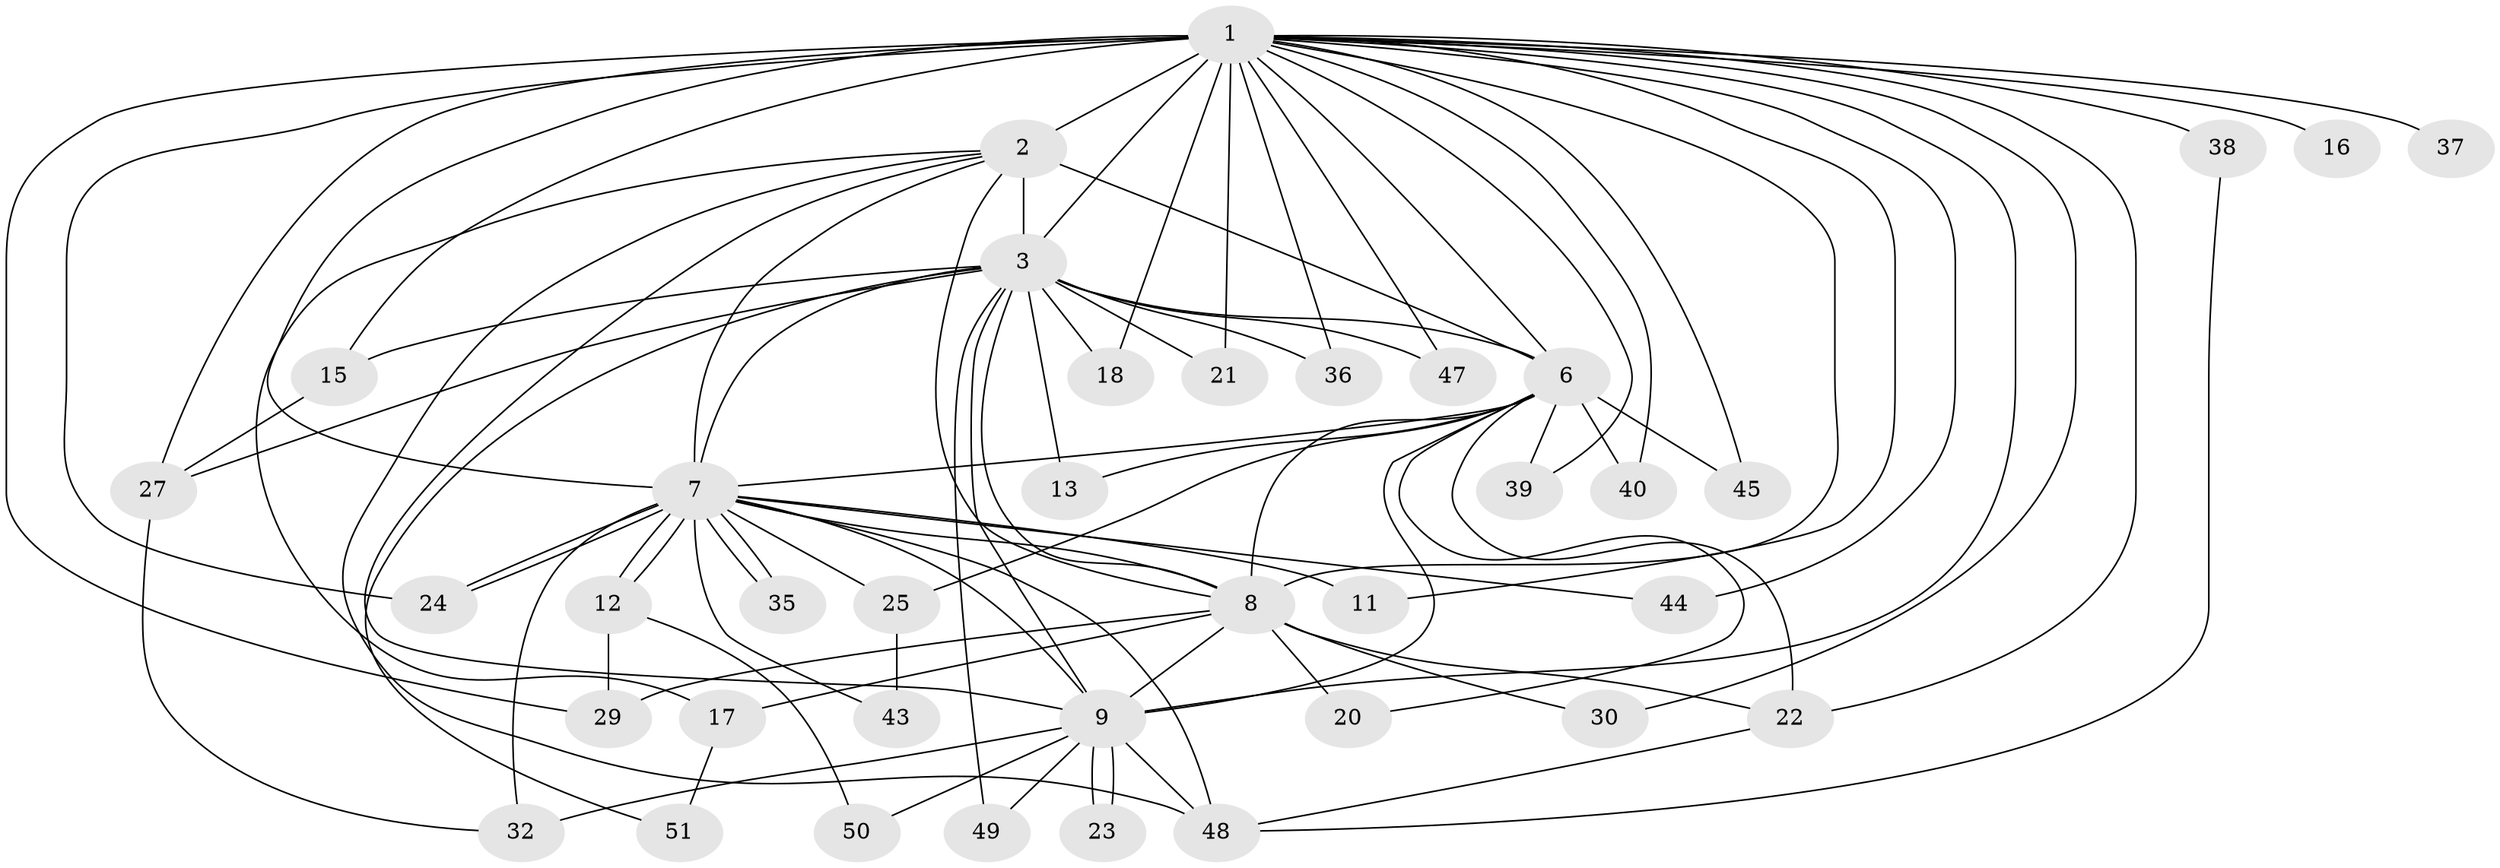 // original degree distribution, {18: 0.039473684210526314, 14: 0.013157894736842105, 19: 0.013157894736842105, 24: 0.013157894736842105, 22: 0.013157894736842105, 26: 0.013157894736842105, 15: 0.013157894736842105, 16: 0.013157894736842105, 2: 0.5657894736842105, 4: 0.039473684210526314, 5: 0.039473684210526314, 3: 0.2236842105263158}
// Generated by graph-tools (version 1.1) at 2025/13/03/09/25 04:13:52]
// undirected, 38 vertices, 88 edges
graph export_dot {
graph [start="1"]
  node [color=gray90,style=filled];
  1 [super="+5"];
  2;
  3 [super="+41+26+4+14"];
  6 [super="+65+19"];
  7 [super="+31+42+28"];
  8;
  9;
  11;
  12;
  13;
  15 [super="+61"];
  16;
  17;
  18;
  20;
  21;
  22 [super="+64"];
  23;
  24 [super="+57"];
  25;
  27 [super="+52+60"];
  29 [super="+33"];
  30;
  32;
  35;
  36;
  37;
  38;
  39;
  40;
  43;
  44;
  45;
  47;
  48 [super="+74+54"];
  49;
  50;
  51;
  1 -- 2 [weight=4];
  1 -- 3 [weight=9];
  1 -- 6 [weight=5];
  1 -- 7 [weight=4];
  1 -- 8 [weight=3];
  1 -- 9 [weight=3];
  1 -- 27 [weight=3];
  1 -- 37 [weight=2];
  1 -- 39;
  1 -- 45;
  1 -- 11;
  1 -- 15;
  1 -- 16;
  1 -- 18;
  1 -- 21 [weight=2];
  1 -- 24;
  1 -- 29;
  1 -- 30;
  1 -- 36;
  1 -- 38 [weight=2];
  1 -- 40;
  1 -- 44;
  1 -- 47;
  1 -- 22;
  2 -- 3 [weight=3];
  2 -- 6;
  2 -- 7 [weight=2];
  2 -- 8;
  2 -- 9;
  2 -- 17;
  2 -- 48;
  3 -- 6 [weight=6];
  3 -- 7 [weight=5];
  3 -- 8 [weight=3];
  3 -- 9 [weight=3];
  3 -- 15 [weight=3];
  3 -- 36;
  3 -- 49;
  3 -- 51;
  3 -- 27;
  3 -- 21;
  3 -- 13;
  3 -- 47;
  3 -- 18;
  6 -- 7 [weight=2];
  6 -- 8;
  6 -- 9;
  6 -- 13;
  6 -- 20;
  6 -- 22;
  6 -- 25;
  6 -- 39;
  6 -- 40;
  6 -- 45;
  7 -- 8;
  7 -- 9;
  7 -- 11;
  7 -- 12;
  7 -- 12;
  7 -- 24;
  7 -- 24;
  7 -- 25;
  7 -- 35 [weight=2];
  7 -- 35;
  7 -- 44;
  7 -- 48;
  7 -- 32;
  7 -- 43;
  8 -- 9;
  8 -- 17;
  8 -- 20;
  8 -- 22;
  8 -- 30;
  8 -- 29;
  9 -- 23;
  9 -- 23;
  9 -- 32;
  9 -- 48;
  9 -- 49;
  9 -- 50;
  12 -- 29;
  12 -- 50;
  15 -- 27;
  17 -- 51;
  22 -- 48;
  25 -- 43;
  27 -- 32;
  38 -- 48;
}
